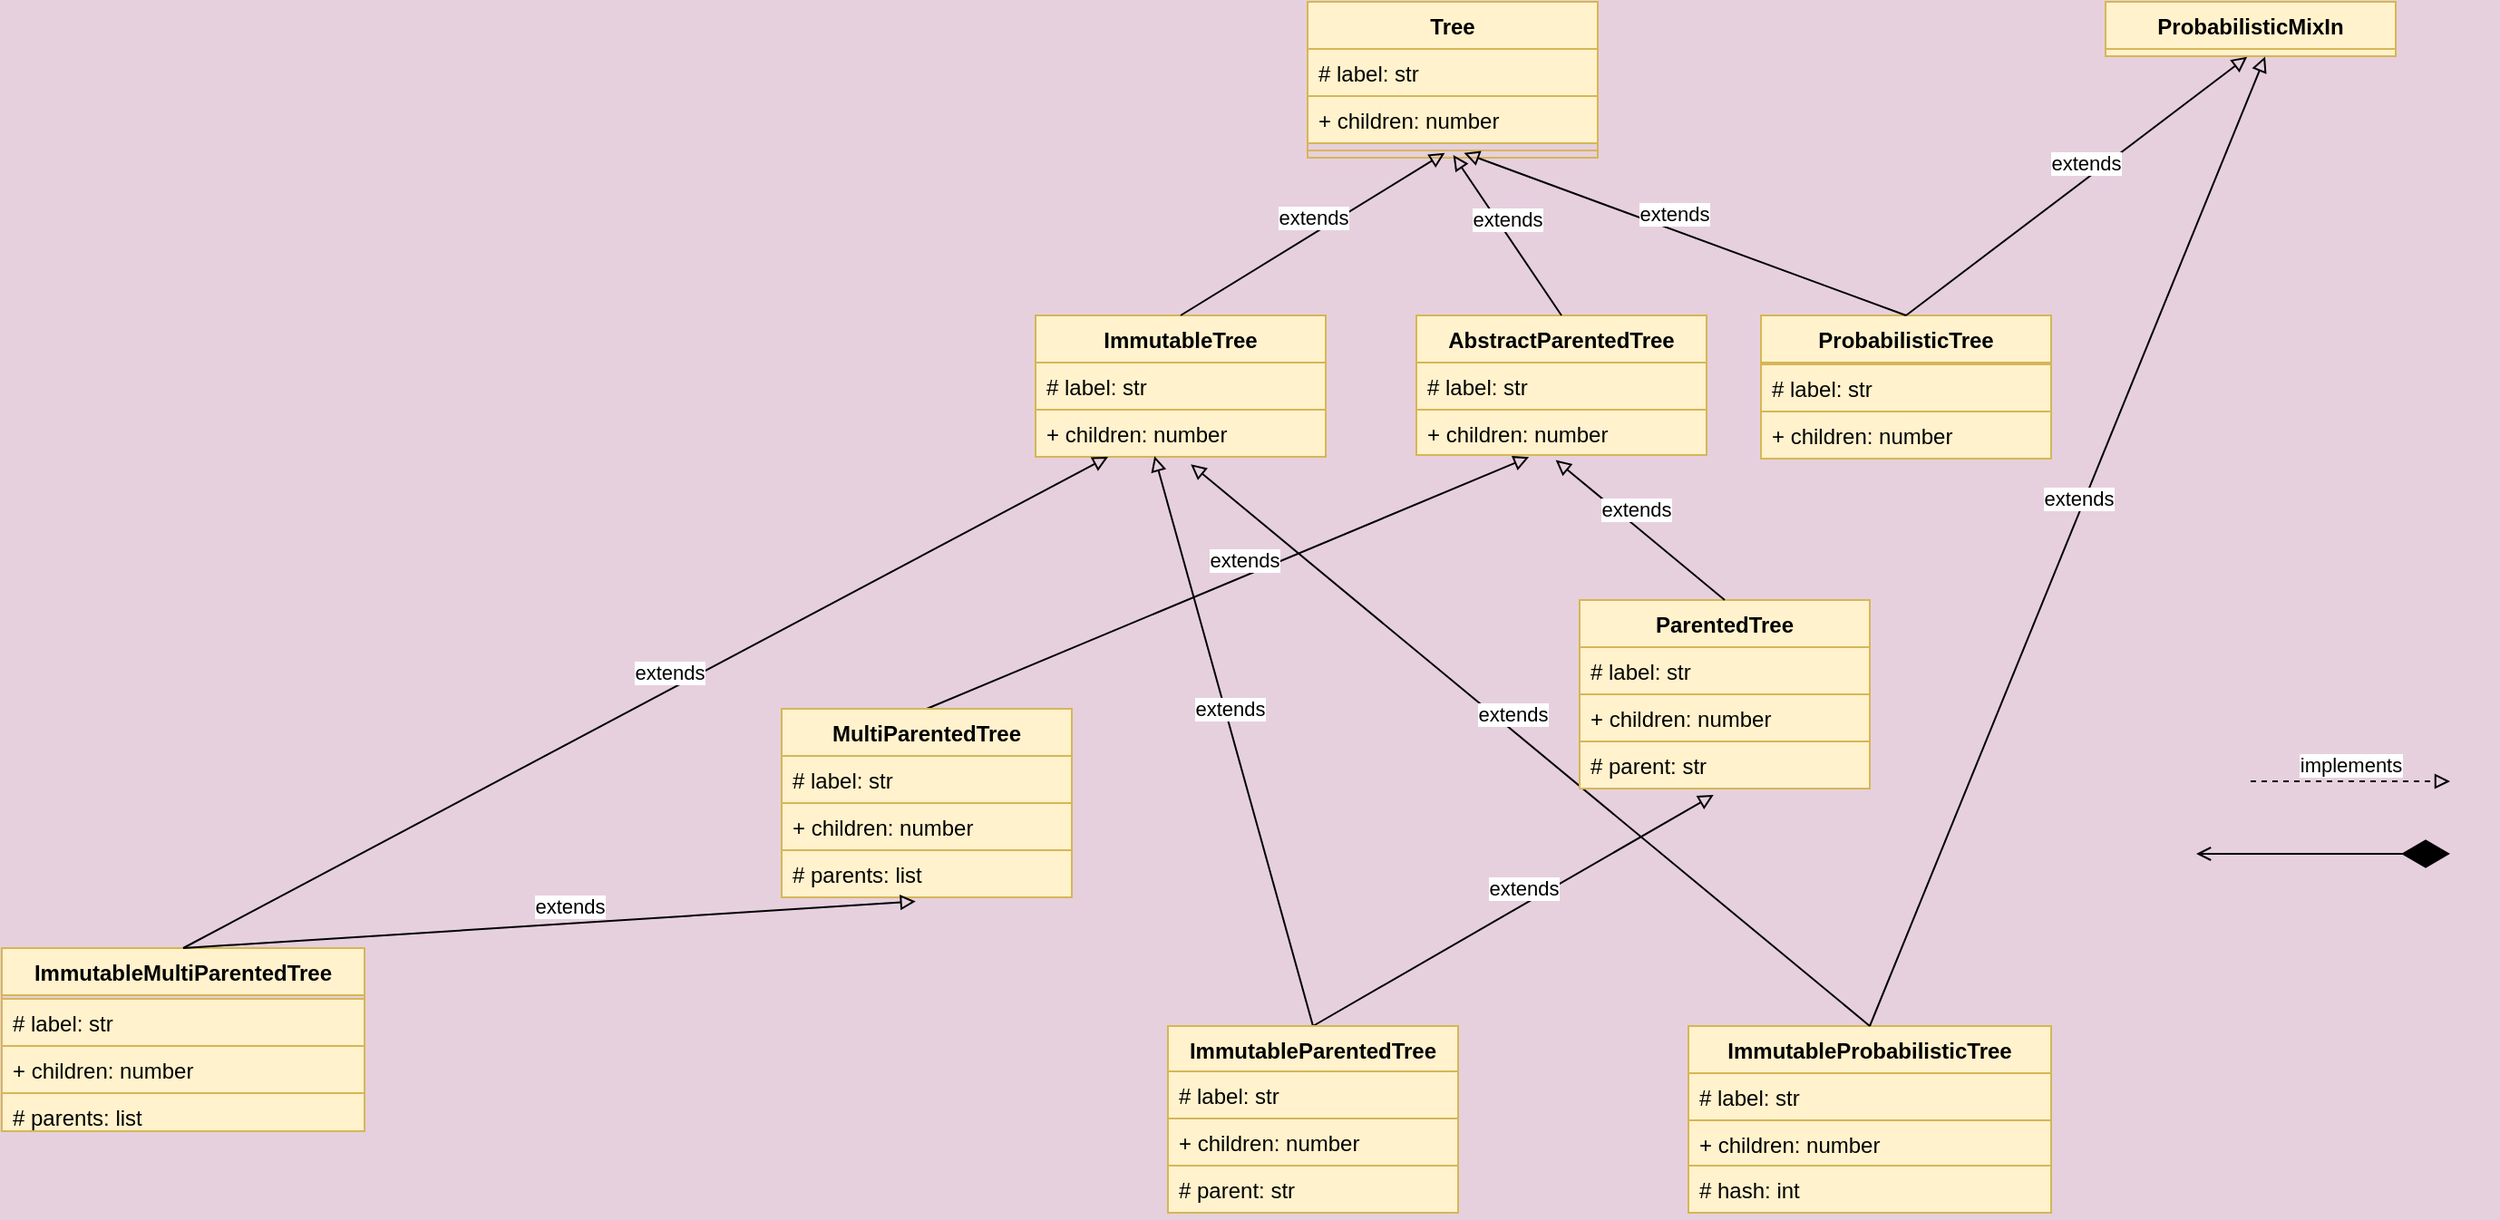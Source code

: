 <mxfile version="14.8.2" type="github">
  <diagram id="C5RBs43oDa-KdzZeNtuy" name="Page-1">
    <mxGraphModel dx="2472" dy="819" grid="1" gridSize="10" guides="1" tooltips="1" connect="1" arrows="1" fold="1" page="1" pageScale="1" pageWidth="827" pageHeight="1169" background="#E6D0DE" math="0" shadow="0">
      <root>
        <mxCell id="WIyWlLk6GJQsqaUBKTNV-0" />
        <mxCell id="WIyWlLk6GJQsqaUBKTNV-1" parent="WIyWlLk6GJQsqaUBKTNV-0" />
        <mxCell id="_6mp3juriLdypHMUswsq-4" value="Tree" style="swimlane;fontStyle=1;align=center;verticalAlign=top;childLayout=stackLayout;horizontal=1;startSize=26;horizontalStack=0;resizeParent=1;resizeParentMax=0;resizeLast=0;collapsible=1;marginBottom=0;fillColor=#fff2cc;strokeColor=#d6b656;" vertex="1" parent="WIyWlLk6GJQsqaUBKTNV-1">
          <mxGeometry x="330" y="20" width="160" height="86" as="geometry" />
        </mxCell>
        <mxCell id="_6mp3juriLdypHMUswsq-5" value="# label: str" style="text;strokeColor=#d6b656;fillColor=#fff2cc;align=left;verticalAlign=top;spacingLeft=4;spacingRight=4;overflow=hidden;rotatable=0;points=[[0,0.5],[1,0.5]];portConstraint=eastwest;" vertex="1" parent="_6mp3juriLdypHMUswsq-4">
          <mxGeometry y="26" width="160" height="26" as="geometry" />
        </mxCell>
        <mxCell id="_6mp3juriLdypHMUswsq-32" value="+ children: number" style="text;strokeColor=#d6b656;fillColor=#fff2cc;align=left;verticalAlign=top;spacingLeft=4;spacingRight=4;overflow=hidden;rotatable=0;points=[[0,0.5],[1,0.5]];portConstraint=eastwest;" vertex="1" parent="_6mp3juriLdypHMUswsq-4">
          <mxGeometry y="52" width="160" height="26" as="geometry" />
        </mxCell>
        <mxCell id="_6mp3juriLdypHMUswsq-6" value="" style="line;strokeWidth=1;fillColor=#fff2cc;align=left;verticalAlign=middle;spacingTop=-1;spacingLeft=3;spacingRight=3;rotatable=0;labelPosition=right;points=[];portConstraint=eastwest;strokeColor=#d6b656;" vertex="1" parent="_6mp3juriLdypHMUswsq-4">
          <mxGeometry y="78" width="160" height="8" as="geometry" />
        </mxCell>
        <mxCell id="_6mp3juriLdypHMUswsq-8" value="ImmutableTree" style="swimlane;fontStyle=1;align=center;verticalAlign=top;childLayout=stackLayout;horizontal=1;startSize=26;horizontalStack=0;resizeParent=1;resizeParentMax=0;resizeLast=0;collapsible=1;marginBottom=0;fillColor=#fff2cc;strokeColor=#d6b656;" vertex="1" parent="WIyWlLk6GJQsqaUBKTNV-1">
          <mxGeometry x="180" y="193" width="160" height="78" as="geometry" />
        </mxCell>
        <mxCell id="_6mp3juriLdypHMUswsq-9" value="# label: str" style="text;strokeColor=#d6b656;fillColor=#fff2cc;align=left;verticalAlign=top;spacingLeft=4;spacingRight=4;overflow=hidden;rotatable=0;points=[[0,0.5],[1,0.5]];portConstraint=eastwest;" vertex="1" parent="_6mp3juriLdypHMUswsq-8">
          <mxGeometry y="26" width="160" height="26" as="geometry" />
        </mxCell>
        <mxCell id="_6mp3juriLdypHMUswsq-11" value="+ children: number" style="text;strokeColor=#d6b656;fillColor=#fff2cc;align=left;verticalAlign=top;spacingLeft=4;spacingRight=4;overflow=hidden;rotatable=0;points=[[0,0.5],[1,0.5]];portConstraint=eastwest;" vertex="1" parent="_6mp3juriLdypHMUswsq-8">
          <mxGeometry y="52" width="160" height="26" as="geometry" />
        </mxCell>
        <mxCell id="_6mp3juriLdypHMUswsq-12" value="" style="endArrow=diamondThin;endFill=1;endSize=24;html=1;startArrow=open;startFill=0;" edge="1" parent="WIyWlLk6GJQsqaUBKTNV-1">
          <mxGeometry width="160" relative="1" as="geometry">
            <mxPoint x="820" y="490" as="sourcePoint" />
            <mxPoint x="960" y="490" as="targetPoint" />
          </mxGeometry>
        </mxCell>
        <mxCell id="_6mp3juriLdypHMUswsq-23" value="extends" style="html=1;verticalAlign=bottom;endArrow=block;endFill=0;entryX=0.473;entryY=0.669;entryDx=0;entryDy=0;entryPerimeter=0;" edge="1" parent="WIyWlLk6GJQsqaUBKTNV-1" target="_6mp3juriLdypHMUswsq-6">
          <mxGeometry width="80" relative="1" as="geometry">
            <mxPoint x="260" y="193" as="sourcePoint" />
            <mxPoint x="400" y="130" as="targetPoint" />
          </mxGeometry>
        </mxCell>
        <mxCell id="_6mp3juriLdypHMUswsq-24" value="implements" style="html=1;verticalAlign=bottom;endArrow=block;endFill=0;dashed=1;" edge="1" parent="WIyWlLk6GJQsqaUBKTNV-1">
          <mxGeometry width="80" relative="1" as="geometry">
            <mxPoint x="850" y="450" as="sourcePoint" />
            <mxPoint x="960" y="450" as="targetPoint" />
          </mxGeometry>
        </mxCell>
        <mxCell id="_6mp3juriLdypHMUswsq-25" value="AbstractParentedTree" style="swimlane;fontStyle=1;align=center;verticalAlign=top;childLayout=stackLayout;horizontal=1;startSize=26;horizontalStack=0;resizeParent=1;resizeParentMax=0;resizeLast=0;collapsible=1;marginBottom=0;fillColor=#fff2cc;strokeColor=#d6b656;" vertex="1" parent="WIyWlLk6GJQsqaUBKTNV-1">
          <mxGeometry x="390" y="193" width="160" height="52" as="geometry" />
        </mxCell>
        <mxCell id="_6mp3juriLdypHMUswsq-83" value="# label: str" style="text;strokeColor=#d6b656;fillColor=#fff2cc;align=left;verticalAlign=top;spacingLeft=4;spacingRight=4;overflow=hidden;rotatable=0;points=[[0,0.5],[1,0.5]];portConstraint=eastwest;" vertex="1" parent="_6mp3juriLdypHMUswsq-25">
          <mxGeometry y="26" width="160" height="26" as="geometry" />
        </mxCell>
        <mxCell id="_6mp3juriLdypHMUswsq-33" value="extends" style="html=1;verticalAlign=bottom;endArrow=block;endFill=0;exitX=0.5;exitY=0;exitDx=0;exitDy=0;entryX=0.502;entryY=0.816;entryDx=0;entryDy=0;entryPerimeter=0;" edge="1" parent="WIyWlLk6GJQsqaUBKTNV-1" source="_6mp3juriLdypHMUswsq-25" target="_6mp3juriLdypHMUswsq-6">
          <mxGeometry width="80" relative="1" as="geometry">
            <mxPoint x="590" y="180" as="sourcePoint" />
            <mxPoint x="408.08" y="134.002" as="targetPoint" />
          </mxGeometry>
        </mxCell>
        <mxCell id="_6mp3juriLdypHMUswsq-35" value="ParentedTree" style="swimlane;fontStyle=1;align=center;verticalAlign=top;childLayout=stackLayout;horizontal=1;startSize=26;horizontalStack=0;resizeParent=1;resizeParentMax=0;resizeLast=0;collapsible=1;marginBottom=0;fillColor=#fff2cc;strokeColor=#d6b656;" vertex="1" parent="WIyWlLk6GJQsqaUBKTNV-1">
          <mxGeometry x="480" y="350" width="160" height="78" as="geometry" />
        </mxCell>
        <mxCell id="_6mp3juriLdypHMUswsq-36" value="# label: str" style="text;strokeColor=#d6b656;fillColor=#fff2cc;align=left;verticalAlign=top;spacingLeft=4;spacingRight=4;overflow=hidden;rotatable=0;points=[[0,0.5],[1,0.5]];portConstraint=eastwest;" vertex="1" parent="_6mp3juriLdypHMUswsq-35">
          <mxGeometry y="26" width="160" height="26" as="geometry" />
        </mxCell>
        <mxCell id="_6mp3juriLdypHMUswsq-38" value="+ children: number" style="text;strokeColor=#d6b656;fillColor=#fff2cc;align=left;verticalAlign=top;spacingLeft=4;spacingRight=4;overflow=hidden;rotatable=0;points=[[0,0.5],[1,0.5]];portConstraint=eastwest;" vertex="1" parent="_6mp3juriLdypHMUswsq-35">
          <mxGeometry y="52" width="160" height="26" as="geometry" />
        </mxCell>
        <mxCell id="_6mp3juriLdypHMUswsq-39" value="extends" style="html=1;verticalAlign=bottom;endArrow=block;endFill=0;exitX=0.5;exitY=0;exitDx=0;exitDy=0;entryX=0.48;entryY=1.111;entryDx=0;entryDy=0;entryPerimeter=0;" edge="1" parent="WIyWlLk6GJQsqaUBKTNV-1" source="_6mp3juriLdypHMUswsq-35" target="_6mp3juriLdypHMUswsq-26">
          <mxGeometry x="0.053" width="80" relative="1" as="geometry">
            <mxPoint x="681.92" y="338" as="sourcePoint" />
            <mxPoint x="540" y="279" as="targetPoint" />
            <mxPoint as="offset" />
          </mxGeometry>
        </mxCell>
        <mxCell id="_6mp3juriLdypHMUswsq-44" value="extends" style="html=1;verticalAlign=bottom;endArrow=block;endFill=0;exitX=0.5;exitY=0;exitDx=0;exitDy=0;entryX=0.388;entryY=1.047;entryDx=0;entryDy=0;entryPerimeter=0;" edge="1" parent="WIyWlLk6GJQsqaUBKTNV-1" source="_6mp3juriLdypHMUswsq-40" target="_6mp3juriLdypHMUswsq-26">
          <mxGeometry x="0.053" width="80" relative="1" as="geometry">
            <mxPoint x="359.5" y="340" as="sourcePoint" />
            <mxPoint x="359.5" y="283" as="targetPoint" />
            <mxPoint as="offset" />
          </mxGeometry>
        </mxCell>
        <mxCell id="_6mp3juriLdypHMUswsq-50" value="extends" style="html=1;verticalAlign=bottom;endArrow=block;endFill=0;exitX=0.5;exitY=0;exitDx=0;exitDy=0;entryX=0.462;entryY=1.133;entryDx=0;entryDy=0;entryPerimeter=0;" edge="1" parent="WIyWlLk6GJQsqaUBKTNV-1" source="_6mp3juriLdypHMUswsq-45" target="_6mp3juriLdypHMUswsq-85">
          <mxGeometry x="0.053" width="80" relative="1" as="geometry">
            <mxPoint x="170" y="480" as="sourcePoint" />
            <mxPoint x="270" y="289" as="targetPoint" />
            <mxPoint as="offset" />
          </mxGeometry>
        </mxCell>
        <mxCell id="_6mp3juriLdypHMUswsq-55" value=" ImmutableMultiParentedTree" style="swimlane;fontStyle=1;align=center;verticalAlign=top;childLayout=stackLayout;horizontal=1;startSize=26;horizontalStack=0;resizeParent=1;resizeParentMax=0;resizeLast=0;collapsible=1;marginBottom=0;fillColor=#fff2cc;strokeColor=#d6b656;" vertex="1" parent="WIyWlLk6GJQsqaUBKTNV-1">
          <mxGeometry x="-390" y="542" width="200" height="34" as="geometry" />
        </mxCell>
        <mxCell id="_6mp3juriLdypHMUswsq-59" value="extends" style="html=1;verticalAlign=bottom;endArrow=block;endFill=0;exitX=0.5;exitY=0;exitDx=0;exitDy=0;entryX=0.25;entryY=1;entryDx=0;entryDy=0;" edge="1" parent="WIyWlLk6GJQsqaUBKTNV-1" source="_6mp3juriLdypHMUswsq-55" target="_6mp3juriLdypHMUswsq-8">
          <mxGeometry x="0.053" width="80" relative="1" as="geometry">
            <mxPoint x="30" y="310" as="sourcePoint" />
            <mxPoint x="250" y="280" as="targetPoint" />
            <mxPoint as="offset" />
          </mxGeometry>
        </mxCell>
        <mxCell id="_6mp3juriLdypHMUswsq-60" value="extends" style="html=1;verticalAlign=bottom;endArrow=block;endFill=0;exitX=0.5;exitY=0;exitDx=0;exitDy=0;startArrow=none;" edge="1" parent="WIyWlLk6GJQsqaUBKTNV-1" source="_6mp3juriLdypHMUswsq-86">
          <mxGeometry x="0.053" width="80" relative="1" as="geometry">
            <mxPoint x="40" y="310" as="sourcePoint" />
            <mxPoint x="115" y="500" as="targetPoint" />
            <mxPoint as="offset" />
          </mxGeometry>
        </mxCell>
        <mxCell id="_6mp3juriLdypHMUswsq-61" value="ProbabilisticMixIn" style="swimlane;fontStyle=1;align=center;verticalAlign=top;childLayout=stackLayout;horizontal=1;startSize=26;horizontalStack=0;resizeParent=1;resizeParentMax=0;resizeLast=0;collapsible=1;marginBottom=0;fillColor=#fff2cc;strokeColor=#d6b656;" vertex="1" parent="WIyWlLk6GJQsqaUBKTNV-1">
          <mxGeometry x="770" y="20" width="160" height="30" as="geometry" />
        </mxCell>
        <mxCell id="_6mp3juriLdypHMUswsq-62" value="" style="text;strokeColor=#d6b656;fillColor=#fff2cc;align=left;verticalAlign=top;spacingLeft=4;spacingRight=4;overflow=hidden;rotatable=0;points=[[0,0.5],[1,0.5]];portConstraint=eastwest;" vertex="1" parent="_6mp3juriLdypHMUswsq-61">
          <mxGeometry y="26" width="160" height="4" as="geometry" />
        </mxCell>
        <mxCell id="_6mp3juriLdypHMUswsq-64" value="ProbabilisticTree" style="swimlane;fontStyle=1;align=center;verticalAlign=top;childLayout=stackLayout;horizontal=1;startSize=26;horizontalStack=0;resizeParent=1;resizeParentMax=0;resizeLast=0;collapsible=1;marginBottom=0;fillColor=#fff2cc;strokeColor=#d6b656;" vertex="1" parent="WIyWlLk6GJQsqaUBKTNV-1">
          <mxGeometry x="580" y="193" width="160" height="27" as="geometry" />
        </mxCell>
        <mxCell id="_6mp3juriLdypHMUswsq-66" value="extends" style="html=1;verticalAlign=bottom;endArrow=block;endFill=0;exitX=0.5;exitY=0;exitDx=0;exitDy=0;entryX=0.539;entryY=0.669;entryDx=0;entryDy=0;entryPerimeter=0;" edge="1" parent="WIyWlLk6GJQsqaUBKTNV-1" source="_6mp3juriLdypHMUswsq-64" target="_6mp3juriLdypHMUswsq-6">
          <mxGeometry x="0.053" width="80" relative="1" as="geometry">
            <mxPoint x="414" y="480" as="sourcePoint" />
            <mxPoint x="414" y="131.012" as="targetPoint" />
            <mxPoint as="offset" />
          </mxGeometry>
        </mxCell>
        <mxCell id="_6mp3juriLdypHMUswsq-67" value="extends" style="html=1;verticalAlign=bottom;endArrow=block;endFill=0;entryX=0.488;entryY=1.078;entryDx=0;entryDy=0;entryPerimeter=0;exitX=0.5;exitY=0;exitDx=0;exitDy=0;" edge="1" parent="WIyWlLk6GJQsqaUBKTNV-1" source="_6mp3juriLdypHMUswsq-64" target="_6mp3juriLdypHMUswsq-62">
          <mxGeometry x="0.053" width="80" relative="1" as="geometry">
            <mxPoint x="663" y="280" as="sourcePoint" />
            <mxPoint x="740" y="370" as="targetPoint" />
            <mxPoint as="offset" />
          </mxGeometry>
        </mxCell>
        <mxCell id="_6mp3juriLdypHMUswsq-68" value="ImmutableProbabilisticTree" style="swimlane;fontStyle=1;align=center;verticalAlign=top;childLayout=stackLayout;horizontal=1;startSize=26;horizontalStack=0;resizeParent=1;resizeParentMax=0;resizeLast=0;collapsible=1;marginBottom=0;fillColor=#fff2cc;strokeColor=#d6b656;" vertex="1" parent="WIyWlLk6GJQsqaUBKTNV-1">
          <mxGeometry x="540" y="585" width="200" height="78" as="geometry" />
        </mxCell>
        <mxCell id="_6mp3juriLdypHMUswsq-97" value="# label: str" style="text;strokeColor=#d6b656;fillColor=#fff2cc;align=left;verticalAlign=top;spacingLeft=4;spacingRight=4;overflow=hidden;rotatable=0;points=[[0,0.5],[1,0.5]];portConstraint=eastwest;" vertex="1" parent="_6mp3juriLdypHMUswsq-68">
          <mxGeometry y="26" width="200" height="26" as="geometry" />
        </mxCell>
        <mxCell id="_6mp3juriLdypHMUswsq-98" value="+ children: number" style="text;strokeColor=#d6b656;fillColor=#fff2cc;align=left;verticalAlign=top;spacingLeft=4;spacingRight=4;overflow=hidden;rotatable=0;points=[[0,0.5],[1,0.5]];portConstraint=eastwest;" vertex="1" parent="_6mp3juriLdypHMUswsq-68">
          <mxGeometry y="52" width="200" height="26" as="geometry" />
        </mxCell>
        <mxCell id="_6mp3juriLdypHMUswsq-70" value="extends" style="html=1;verticalAlign=bottom;endArrow=block;endFill=0;exitX=0.5;exitY=0;exitDx=0;exitDy=0;entryX=0.55;entryY=1.063;entryDx=0;entryDy=0;entryPerimeter=0;" edge="1" parent="WIyWlLk6GJQsqaUBKTNV-1" source="_6mp3juriLdypHMUswsq-68" target="_6mp3juriLdypHMUswsq-62">
          <mxGeometry x="0.053" width="80" relative="1" as="geometry">
            <mxPoint x="410" y="530" as="sourcePoint" />
            <mxPoint x="690" y="430" as="targetPoint" />
            <mxPoint as="offset" />
          </mxGeometry>
        </mxCell>
        <mxCell id="_6mp3juriLdypHMUswsq-40" value="MultiParentedTree" style="swimlane;fontStyle=1;align=center;verticalAlign=top;childLayout=stackLayout;horizontal=1;startSize=26;horizontalStack=0;resizeParent=1;resizeParentMax=0;resizeLast=0;collapsible=1;marginBottom=0;fillColor=#fff2cc;strokeColor=#d6b656;" vertex="1" parent="WIyWlLk6GJQsqaUBKTNV-1">
          <mxGeometry x="40" y="410" width="160" height="78" as="geometry" />
        </mxCell>
        <mxCell id="_6mp3juriLdypHMUswsq-41" value="# label: str" style="text;strokeColor=#d6b656;fillColor=#fff2cc;align=left;verticalAlign=top;spacingLeft=4;spacingRight=4;overflow=hidden;rotatable=0;points=[[0,0.5],[1,0.5]];portConstraint=eastwest;" vertex="1" parent="_6mp3juriLdypHMUswsq-40">
          <mxGeometry y="26" width="160" height="26" as="geometry" />
        </mxCell>
        <mxCell id="_6mp3juriLdypHMUswsq-43" value="+ children: number" style="text;strokeColor=#d6b656;fillColor=#fff2cc;align=left;verticalAlign=top;spacingLeft=4;spacingRight=4;overflow=hidden;rotatable=0;points=[[0,0.5],[1,0.5]];portConstraint=eastwest;" vertex="1" parent="_6mp3juriLdypHMUswsq-40">
          <mxGeometry y="52" width="160" height="26" as="geometry" />
        </mxCell>
        <mxCell id="_6mp3juriLdypHMUswsq-74" value="extends" style="html=1;verticalAlign=bottom;endArrow=block;endFill=0;exitX=0.5;exitY=0;exitDx=0;exitDy=0;entryX=0.41;entryY=0.986;entryDx=0;entryDy=0;entryPerimeter=0;" edge="1" parent="WIyWlLk6GJQsqaUBKTNV-1" source="_6mp3juriLdypHMUswsq-45" target="_6mp3juriLdypHMUswsq-11">
          <mxGeometry x="0.053" width="80" relative="1" as="geometry">
            <mxPoint x="180" y="540" as="sourcePoint" />
            <mxPoint x="250" y="290" as="targetPoint" />
            <mxPoint as="offset" />
          </mxGeometry>
        </mxCell>
        <mxCell id="_6mp3juriLdypHMUswsq-45" value="ImmutableParentedTree" style="swimlane;fontStyle=1;align=center;verticalAlign=top;childLayout=stackLayout;horizontal=1;startSize=26;horizontalStack=0;resizeParent=1;resizeParentMax=0;resizeLast=0;collapsible=1;marginBottom=0;fillColor=#fff2cc;strokeColor=#d6b656;" vertex="1" parent="WIyWlLk6GJQsqaUBKTNV-1">
          <mxGeometry x="253" y="585" width="160" height="34" as="geometry" />
        </mxCell>
        <mxCell id="_6mp3juriLdypHMUswsq-76" value="extends" style="html=1;verticalAlign=bottom;endArrow=block;endFill=0;exitX=0.5;exitY=0;exitDx=0;exitDy=0;entryX=0.535;entryY=1.158;entryDx=0;entryDy=0;entryPerimeter=0;" edge="1" parent="WIyWlLk6GJQsqaUBKTNV-1" source="_6mp3juriLdypHMUswsq-68" target="_6mp3juriLdypHMUswsq-11">
          <mxGeometry x="0.053" width="80" relative="1" as="geometry">
            <mxPoint x="207.48" y="450" as="sourcePoint" />
            <mxPoint x="280" y="284" as="targetPoint" />
            <mxPoint as="offset" />
          </mxGeometry>
        </mxCell>
        <mxCell id="_6mp3juriLdypHMUswsq-26" value="+ children: number" style="text;strokeColor=#d6b656;fillColor=#fff2cc;align=left;verticalAlign=top;spacingLeft=4;spacingRight=4;overflow=hidden;rotatable=0;points=[[0,0.5],[1,0.5]];portConstraint=eastwest;" vertex="1" parent="WIyWlLk6GJQsqaUBKTNV-1">
          <mxGeometry x="390" y="245" width="160" height="25" as="geometry" />
        </mxCell>
        <mxCell id="_6mp3juriLdypHMUswsq-85" value="# parent: str" style="text;strokeColor=#d6b656;fillColor=#fff2cc;align=left;verticalAlign=top;spacingLeft=4;spacingRight=4;overflow=hidden;rotatable=0;points=[[0,0.5],[1,0.5]];portConstraint=eastwest;" vertex="1" parent="WIyWlLk6GJQsqaUBKTNV-1">
          <mxGeometry x="480" y="428" width="160" height="26" as="geometry" />
        </mxCell>
        <mxCell id="_6mp3juriLdypHMUswsq-86" value="# parents: list" style="text;strokeColor=#d6b656;fillColor=#fff2cc;align=left;verticalAlign=top;spacingLeft=4;spacingRight=4;overflow=hidden;rotatable=0;points=[[0,0.5],[1,0.5]];portConstraint=eastwest;" vertex="1" parent="WIyWlLk6GJQsqaUBKTNV-1">
          <mxGeometry x="40" y="488" width="160" height="26" as="geometry" />
        </mxCell>
        <mxCell id="_6mp3juriLdypHMUswsq-88" value="extends" style="html=1;verticalAlign=bottom;endArrow=block;endFill=0;entryX=0.462;entryY=1.088;entryDx=0;entryDy=0;entryPerimeter=0;exitX=0.5;exitY=0;exitDx=0;exitDy=0;" edge="1" parent="WIyWlLk6GJQsqaUBKTNV-1" source="_6mp3juriLdypHMUswsq-55" target="_6mp3juriLdypHMUswsq-86">
          <mxGeometry x="0.053" width="80" relative="1" as="geometry">
            <mxPoint x="-292" y="542" as="sourcePoint" />
            <mxPoint x="40.0" y="403.175" as="targetPoint" />
            <mxPoint as="offset" />
          </mxGeometry>
        </mxCell>
        <mxCell id="_6mp3juriLdypHMUswsq-89" value="# label: str" style="text;strokeColor=#d6b656;fillColor=#fff2cc;align=left;verticalAlign=top;spacingLeft=4;spacingRight=4;overflow=hidden;rotatable=0;points=[[0,0.5],[1,0.5]];portConstraint=eastwest;" vertex="1" parent="WIyWlLk6GJQsqaUBKTNV-1">
          <mxGeometry x="-390" y="570" width="200" height="26" as="geometry" />
        </mxCell>
        <mxCell id="_6mp3juriLdypHMUswsq-90" value="+ children: number" style="text;strokeColor=#d6b656;fillColor=#fff2cc;align=left;verticalAlign=top;spacingLeft=4;spacingRight=4;overflow=hidden;rotatable=0;points=[[0,0.5],[1,0.5]];portConstraint=eastwest;" vertex="1" parent="WIyWlLk6GJQsqaUBKTNV-1">
          <mxGeometry x="-390" y="596" width="200" height="26" as="geometry" />
        </mxCell>
        <mxCell id="_6mp3juriLdypHMUswsq-91" value="# parents: list" style="text;strokeColor=#d6b656;fillColor=#fff2cc;align=left;verticalAlign=top;spacingLeft=4;spacingRight=4;overflow=hidden;rotatable=0;points=[[0,0.5],[1,0.5]];portConstraint=eastwest;" vertex="1" parent="WIyWlLk6GJQsqaUBKTNV-1">
          <mxGeometry x="-390" y="622" width="200" height="21" as="geometry" />
        </mxCell>
        <mxCell id="_6mp3juriLdypHMUswsq-92" value="# label: str" style="text;strokeColor=#d6b656;fillColor=#fff2cc;align=left;verticalAlign=top;spacingLeft=4;spacingRight=4;overflow=hidden;rotatable=0;points=[[0,0.5],[1,0.5]];portConstraint=eastwest;" vertex="1" parent="WIyWlLk6GJQsqaUBKTNV-1">
          <mxGeometry x="253" y="610" width="160" height="26" as="geometry" />
        </mxCell>
        <mxCell id="_6mp3juriLdypHMUswsq-93" value="+ children: number" style="text;strokeColor=#d6b656;fillColor=#fff2cc;align=left;verticalAlign=top;spacingLeft=4;spacingRight=4;overflow=hidden;rotatable=0;points=[[0,0.5],[1,0.5]];portConstraint=eastwest;" vertex="1" parent="WIyWlLk6GJQsqaUBKTNV-1">
          <mxGeometry x="253" y="636" width="160" height="26" as="geometry" />
        </mxCell>
        <mxCell id="_6mp3juriLdypHMUswsq-94" value="# parent: str" style="text;strokeColor=#d6b656;fillColor=#fff2cc;align=left;verticalAlign=top;spacingLeft=4;spacingRight=4;overflow=hidden;rotatable=0;points=[[0,0.5],[1,0.5]];portConstraint=eastwest;" vertex="1" parent="WIyWlLk6GJQsqaUBKTNV-1">
          <mxGeometry x="253" y="662" width="160" height="26" as="geometry" />
        </mxCell>
        <mxCell id="_6mp3juriLdypHMUswsq-95" value="# label: str" style="text;strokeColor=#d6b656;fillColor=#fff2cc;align=left;verticalAlign=top;spacingLeft=4;spacingRight=4;overflow=hidden;rotatable=0;points=[[0,0.5],[1,0.5]];portConstraint=eastwest;" vertex="1" parent="WIyWlLk6GJQsqaUBKTNV-1">
          <mxGeometry x="580" y="220" width="160" height="26" as="geometry" />
        </mxCell>
        <mxCell id="_6mp3juriLdypHMUswsq-96" value="+ children: number" style="text;strokeColor=#d6b656;fillColor=#fff2cc;align=left;verticalAlign=top;spacingLeft=4;spacingRight=4;overflow=hidden;rotatable=0;points=[[0,0.5],[1,0.5]];portConstraint=eastwest;" vertex="1" parent="WIyWlLk6GJQsqaUBKTNV-1">
          <mxGeometry x="580" y="246" width="160" height="26" as="geometry" />
        </mxCell>
        <mxCell id="_6mp3juriLdypHMUswsq-99" value="# hash: int" style="text;strokeColor=#d6b656;fillColor=#fff2cc;align=left;verticalAlign=top;spacingLeft=4;spacingRight=4;overflow=hidden;rotatable=0;points=[[0,0.5],[1,0.5]];portConstraint=eastwest;" vertex="1" parent="WIyWlLk6GJQsqaUBKTNV-1">
          <mxGeometry x="540" y="662" width="200" height="26" as="geometry" />
        </mxCell>
      </root>
    </mxGraphModel>
  </diagram>
</mxfile>
